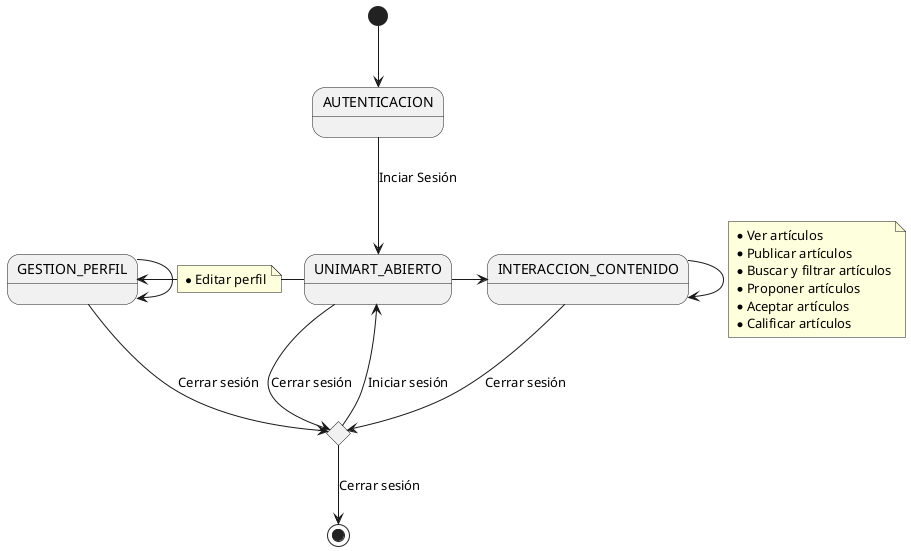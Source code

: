 @startuml use-cases-context

[*] --> AUTENTICACION

AUTENTICACION --> UNIMART_ABIERTO: Inciar Sesión
UNIMART_ABIERTO -right-> INTERACCION_CONTENIDO
UNIMART_ABIERTO -left-> GESTION_PERFIL

INTERACCION_CONTENIDO --> INTERACCION_CONTENIDO
note on link
  * Ver artículos
  * Publicar artículos
  * Buscar y filtrar artículos
  * Proponer artículos
  * Aceptar artículos
  * Calificar artículos  
end note

GESTION_PERFIL --> GESTION_PERFIL
note on link
  * Editar perfil
end note

state logout <<choice>>


INTERACCION_CONTENIDO --> logout: Cerrar sesión
GESTION_PERFIL --> logout: Cerrar sesión

UNIMART_ABIERTO --> logout: Cerrar sesión
logout --> [*]: Cerrar sesión
logout -left-> UNIMART_ABIERTO: Iniciar sesión
@enduml